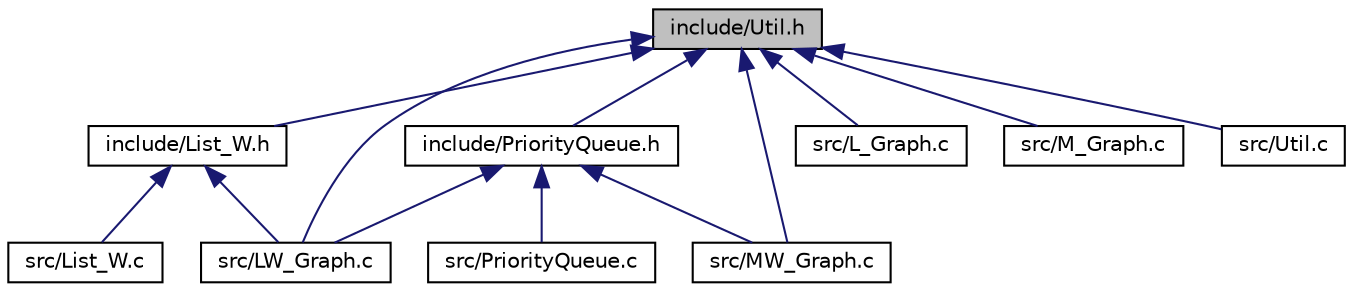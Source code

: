 digraph "include/Util.h"
{
 // LATEX_PDF_SIZE
  edge [fontname="Helvetica",fontsize="10",labelfontname="Helvetica",labelfontsize="10"];
  node [fontname="Helvetica",fontsize="10",shape=record];
  Node1 [label="include/Util.h",height=0.2,width=0.4,color="black", fillcolor="grey75", style="filled", fontcolor="black",tooltip=" "];
  Node1 -> Node2 [dir="back",color="midnightblue",fontsize="10",style="solid",fontname="Helvetica"];
  Node2 [label="include/List_W.h",height=0.2,width=0.4,color="black", fillcolor="white", style="filled",URL="$List__W_8h.html",tooltip="Bibiblioteca de lista escadeada dinâmica."];
  Node2 -> Node3 [dir="back",color="midnightblue",fontsize="10",style="solid",fontname="Helvetica"];
  Node3 [label="src/List_W.c",height=0.2,width=0.4,color="black", fillcolor="white", style="filled",URL="$List__W_8c.html",tooltip=" "];
  Node2 -> Node4 [dir="back",color="midnightblue",fontsize="10",style="solid",fontname="Helvetica"];
  Node4 [label="src/LW_Graph.c",height=0.2,width=0.4,color="black", fillcolor="white", style="filled",URL="$LW__Graph_8c.html",tooltip=" "];
  Node1 -> Node5 [dir="back",color="midnightblue",fontsize="10",style="solid",fontname="Helvetica"];
  Node5 [label="include/PriorityQueue.h",height=0.2,width=0.4,color="black", fillcolor="white", style="filled",URL="$PriorityQueue_8h.html",tooltip=" "];
  Node5 -> Node4 [dir="back",color="midnightblue",fontsize="10",style="solid",fontname="Helvetica"];
  Node5 -> Node6 [dir="back",color="midnightblue",fontsize="10",style="solid",fontname="Helvetica"];
  Node6 [label="src/MW_Graph.c",height=0.2,width=0.4,color="black", fillcolor="white", style="filled",URL="$MW__Graph_8c.html",tooltip=" "];
  Node5 -> Node7 [dir="back",color="midnightblue",fontsize="10",style="solid",fontname="Helvetica"];
  Node7 [label="src/PriorityQueue.c",height=0.2,width=0.4,color="black", fillcolor="white", style="filled",URL="$PriorityQueue_8c.html",tooltip=" "];
  Node1 -> Node8 [dir="back",color="midnightblue",fontsize="10",style="solid",fontname="Helvetica"];
  Node8 [label="src/L_Graph.c",height=0.2,width=0.4,color="black", fillcolor="white", style="filled",URL="$L__Graph_8c.html",tooltip=" "];
  Node1 -> Node4 [dir="back",color="midnightblue",fontsize="10",style="solid",fontname="Helvetica"];
  Node1 -> Node9 [dir="back",color="midnightblue",fontsize="10",style="solid",fontname="Helvetica"];
  Node9 [label="src/M_Graph.c",height=0.2,width=0.4,color="black", fillcolor="white", style="filled",URL="$M__Graph_8c.html",tooltip=" "];
  Node1 -> Node6 [dir="back",color="midnightblue",fontsize="10",style="solid",fontname="Helvetica"];
  Node1 -> Node10 [dir="back",color="midnightblue",fontsize="10",style="solid",fontname="Helvetica"];
  Node10 [label="src/Util.c",height=0.2,width=0.4,color="black", fillcolor="white", style="filled",URL="$Util_8c.html",tooltip=" "];
}
